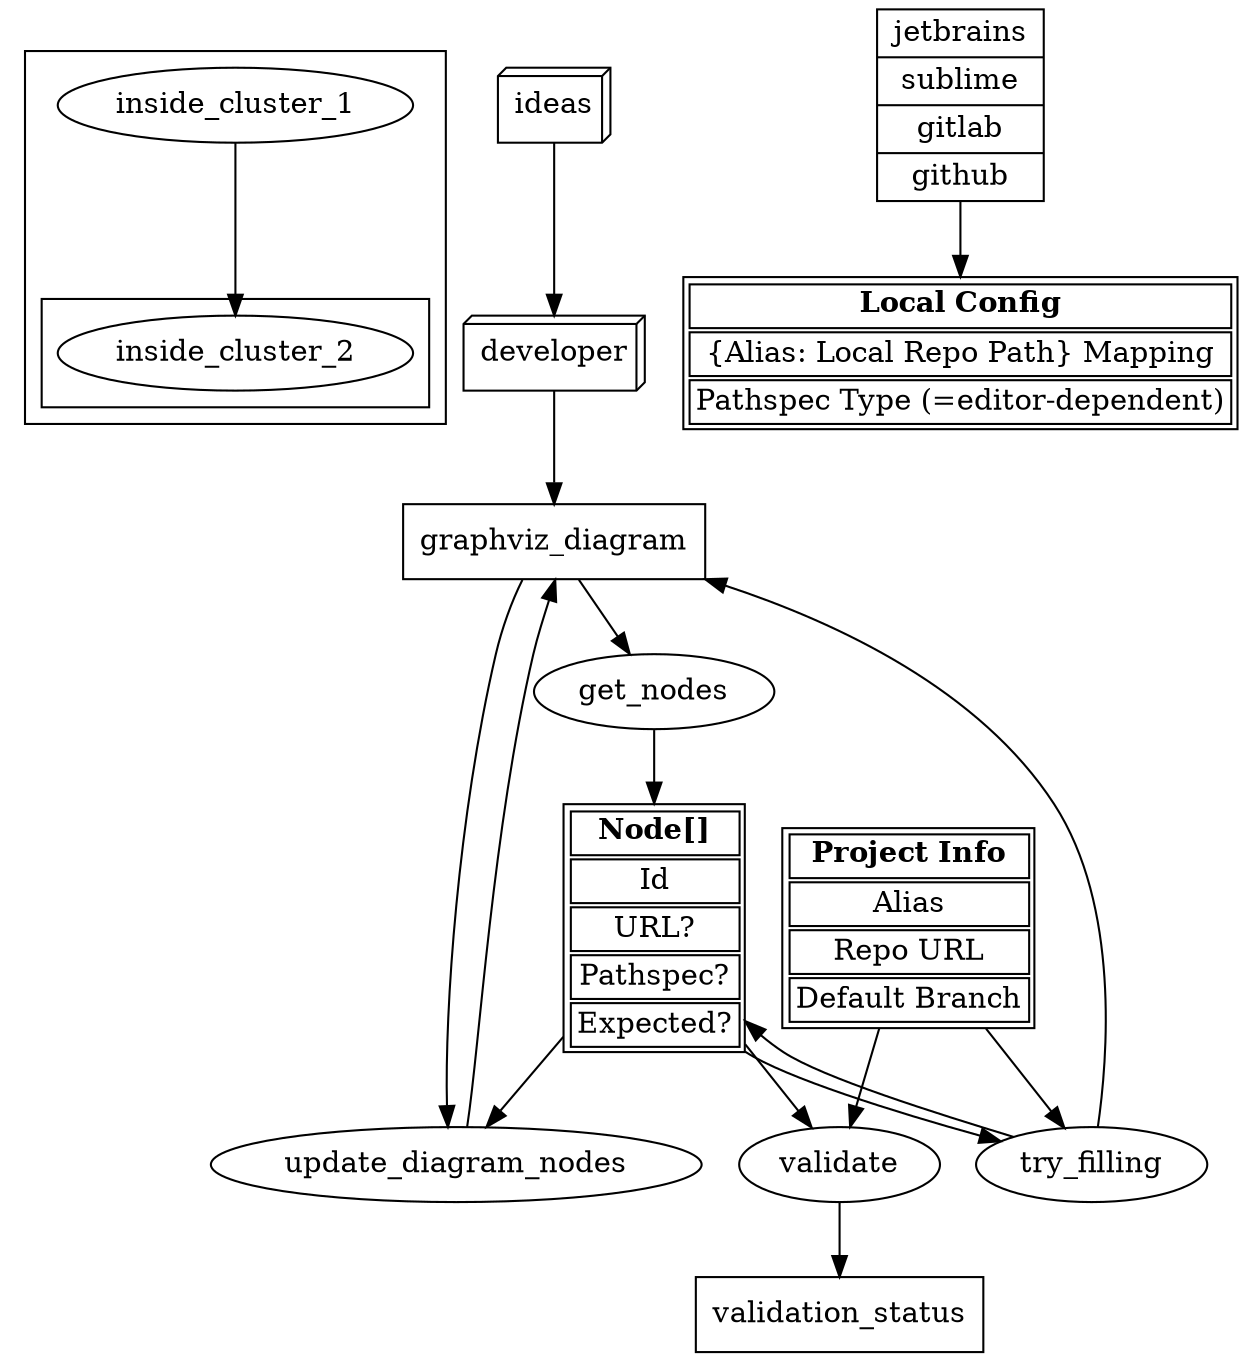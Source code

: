 digraph G {
	node [label="\N"];
	subgraph cluster1 {
		subgraph cluster2 {
			inside_cluster_2;
		}
		inside_cluster_1 -> inside_cluster_2;
	}
	ideas	[shape=box3d];
	developer	[shape=box3d];
	ideas -> developer;
	graphviz_diagram	[shape=box];
	developer -> graphviz_diagram;
	graphviz_diagram -> get_nodes;
	update_diagram_nodes	[shape=ellipse];
	graphviz_diagram -> update_diagram_nodes;
	nodes	[label=<
<TABLE>
<TR><TD><B>Node[]</B></TD></TR>
<TR><TD>Id</TD></TR>
<TR><TD>URL?</TD></TR>
<TR><TD>Pathspec?</TD></TR>
<TR><TD>Expected?</TD></TR>
</TABLE>
    >,
		shape=plain];
	get_nodes -> nodes;
	validate	[shape=ellipse];
	nodes -> validate;
	try_filling	[shape=ellipse];
	nodes -> try_filling;
	nodes -> update_diagram_nodes;
	project_info	[label=<
<TABLE>
<TR><TD><B>Project Info</B></TD></TR>
<TR><TD>Alias</TD></TR>
<TR><TD>Repo URL</TD></TR>
<TR><TD>Default Branch</TD></TR>
</TABLE>
    >,
		shape=plain];
	project_info -> validate;
	project_info -> try_filling;
	supported_pathspecs	[label="{jetbrains|sublime|gitlab|github}",
		shape=record];
	LocalConfig	[label=<
<TABLE>
<TR><TD><B>Local Config</B></TD></TR>
<TR><TD>{Alias: Local Repo Path} Mapping</TD></TR>
<TR><TD>Pathspec Type (=editor-dependent)</TD></TR>
</TABLE>
>,
		shape=plain];
	supported_pathspecs -> LocalConfig;
	validation_status	[shape=box];
	validate -> validation_status;
	try_filling -> graphviz_diagram;
	try_filling -> nodes;
	update_diagram_nodes -> graphviz_diagram;
}
